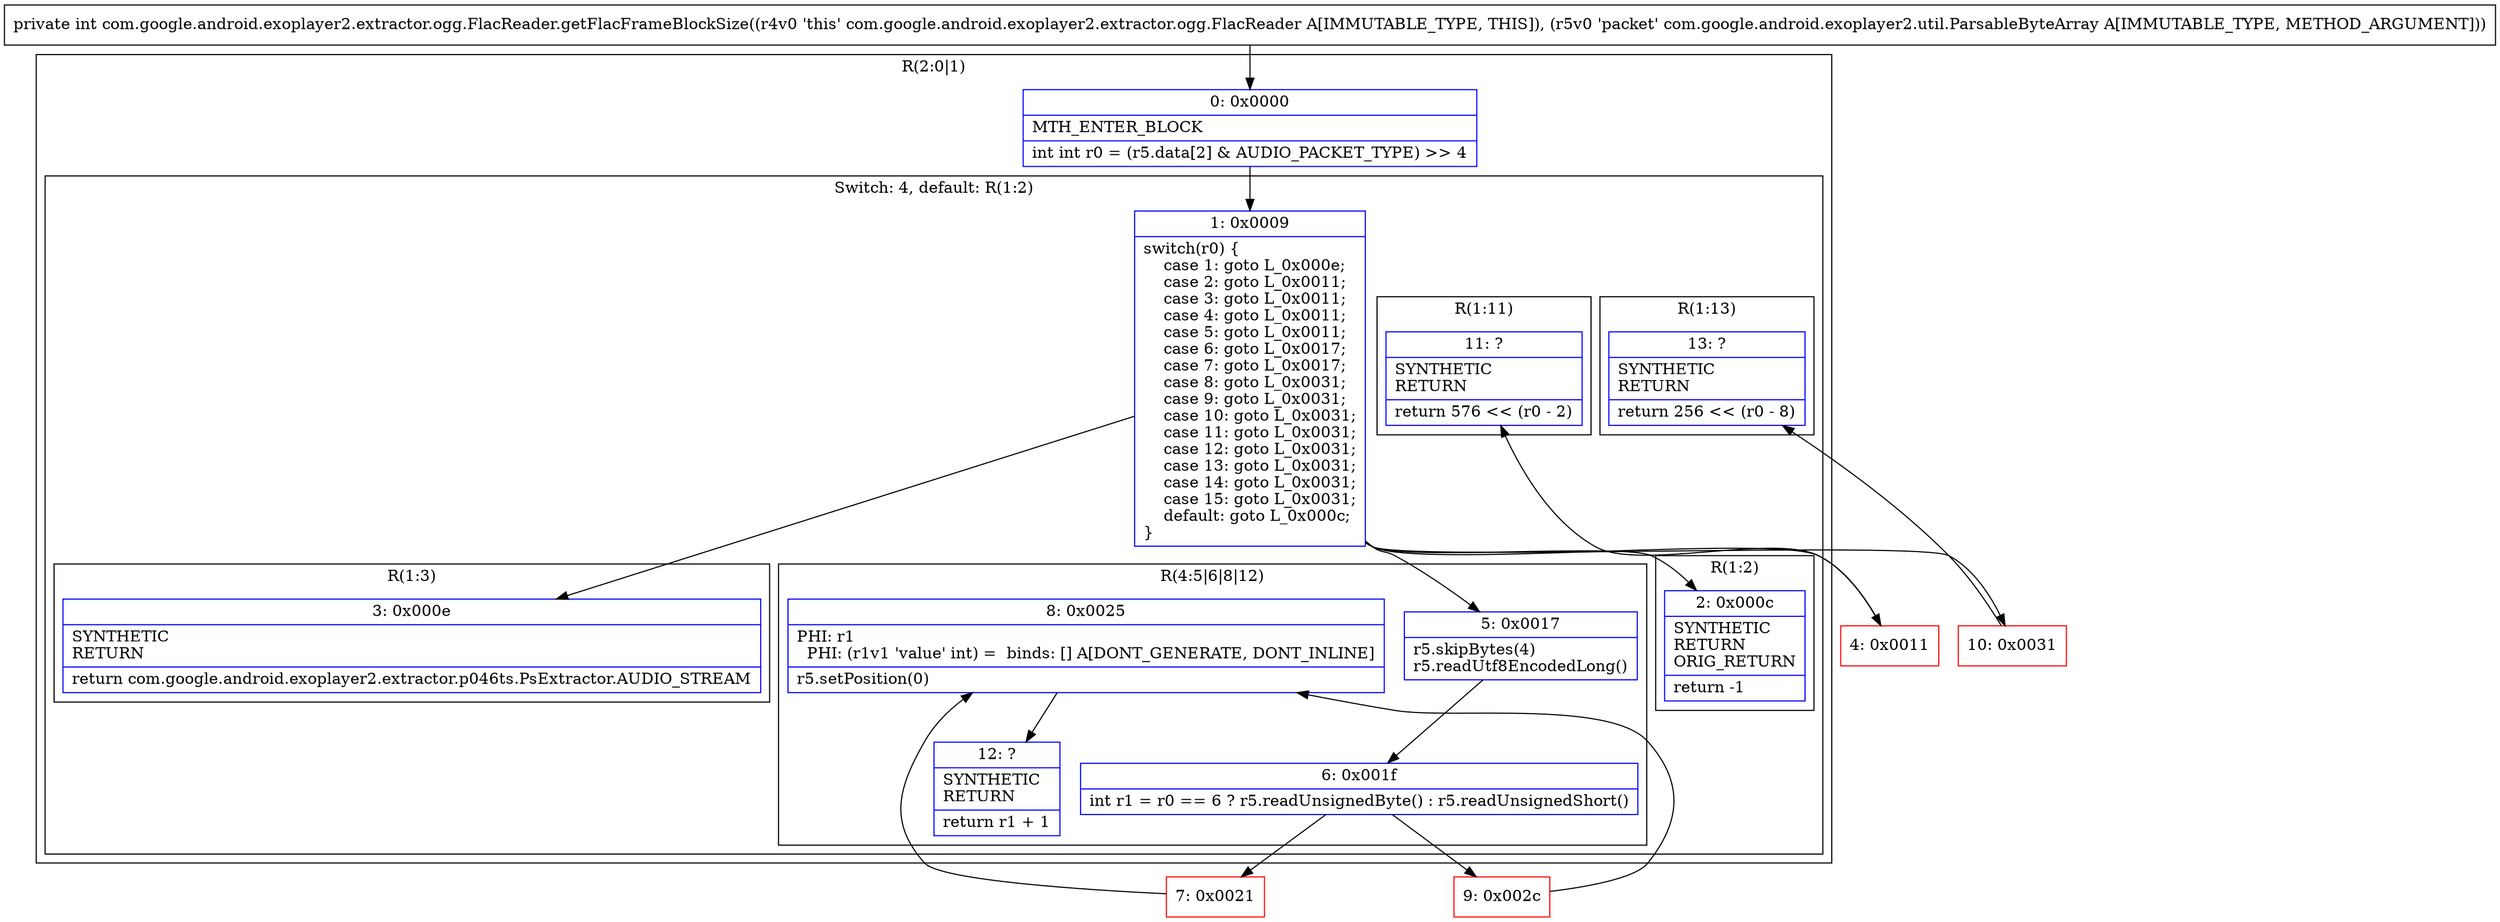 digraph "CFG forcom.google.android.exoplayer2.extractor.ogg.FlacReader.getFlacFrameBlockSize(Lcom\/google\/android\/exoplayer2\/util\/ParsableByteArray;)I" {
subgraph cluster_Region_260829333 {
label = "R(2:0|1)";
node [shape=record,color=blue];
Node_0 [shape=record,label="{0\:\ 0x0000|MTH_ENTER_BLOCK\l|int int r0 = (r5.data[2] & AUDIO_PACKET_TYPE) \>\> 4\l}"];
subgraph cluster_SwitchRegion_1579951355 {
label = "Switch: 4, default: R(1:2)";
node [shape=record,color=blue];
Node_1 [shape=record,label="{1\:\ 0x0009|switch(r0) \{\l    case 1: goto L_0x000e;\l    case 2: goto L_0x0011;\l    case 3: goto L_0x0011;\l    case 4: goto L_0x0011;\l    case 5: goto L_0x0011;\l    case 6: goto L_0x0017;\l    case 7: goto L_0x0017;\l    case 8: goto L_0x0031;\l    case 9: goto L_0x0031;\l    case 10: goto L_0x0031;\l    case 11: goto L_0x0031;\l    case 12: goto L_0x0031;\l    case 13: goto L_0x0031;\l    case 14: goto L_0x0031;\l    case 15: goto L_0x0031;\l    default: goto L_0x000c;\l\}\l}"];
subgraph cluster_Region_1196709564 {
label = "R(1:3)";
node [shape=record,color=blue];
Node_3 [shape=record,label="{3\:\ 0x000e|SYNTHETIC\lRETURN\l|return com.google.android.exoplayer2.extractor.p046ts.PsExtractor.AUDIO_STREAM\l}"];
}
subgraph cluster_Region_1713319033 {
label = "R(1:11)";
node [shape=record,color=blue];
Node_11 [shape=record,label="{11\:\ ?|SYNTHETIC\lRETURN\l|return 576 \<\< (r0 \- 2)\l}"];
}
subgraph cluster_Region_703254471 {
label = "R(4:5|6|8|12)";
node [shape=record,color=blue];
Node_5 [shape=record,label="{5\:\ 0x0017|r5.skipBytes(4)\lr5.readUtf8EncodedLong()\l}"];
Node_6 [shape=record,label="{6\:\ 0x001f|int r1 = r0 == 6 ? r5.readUnsignedByte() : r5.readUnsignedShort()\l}"];
Node_8 [shape=record,label="{8\:\ 0x0025|PHI: r1 \l  PHI: (r1v1 'value' int) =  binds: [] A[DONT_GENERATE, DONT_INLINE]\l|r5.setPosition(0)\l}"];
Node_12 [shape=record,label="{12\:\ ?|SYNTHETIC\lRETURN\l|return r1 + 1\l}"];
}
subgraph cluster_Region_2033556791 {
label = "R(1:13)";
node [shape=record,color=blue];
Node_13 [shape=record,label="{13\:\ ?|SYNTHETIC\lRETURN\l|return 256 \<\< (r0 \- 8)\l}"];
}
subgraph cluster_Region_90755875 {
label = "R(1:2)";
node [shape=record,color=blue];
Node_2 [shape=record,label="{2\:\ 0x000c|SYNTHETIC\lRETURN\lORIG_RETURN\l|return \-1\l}"];
}
}
}
Node_4 [shape=record,color=red,label="{4\:\ 0x0011}"];
Node_7 [shape=record,color=red,label="{7\:\ 0x0021}"];
Node_9 [shape=record,color=red,label="{9\:\ 0x002c}"];
Node_10 [shape=record,color=red,label="{10\:\ 0x0031}"];
MethodNode[shape=record,label="{private int com.google.android.exoplayer2.extractor.ogg.FlacReader.getFlacFrameBlockSize((r4v0 'this' com.google.android.exoplayer2.extractor.ogg.FlacReader A[IMMUTABLE_TYPE, THIS]), (r5v0 'packet' com.google.android.exoplayer2.util.ParsableByteArray A[IMMUTABLE_TYPE, METHOD_ARGUMENT])) }"];
MethodNode -> Node_0;
Node_0 -> Node_1;
Node_1 -> Node_2;
Node_1 -> Node_3;
Node_1 -> Node_4;
Node_1 -> Node_5;
Node_1 -> Node_10;
Node_5 -> Node_6;
Node_6 -> Node_7;
Node_6 -> Node_9;
Node_8 -> Node_12;
Node_4 -> Node_11;
Node_7 -> Node_8;
Node_9 -> Node_8;
Node_10 -> Node_13;
}

